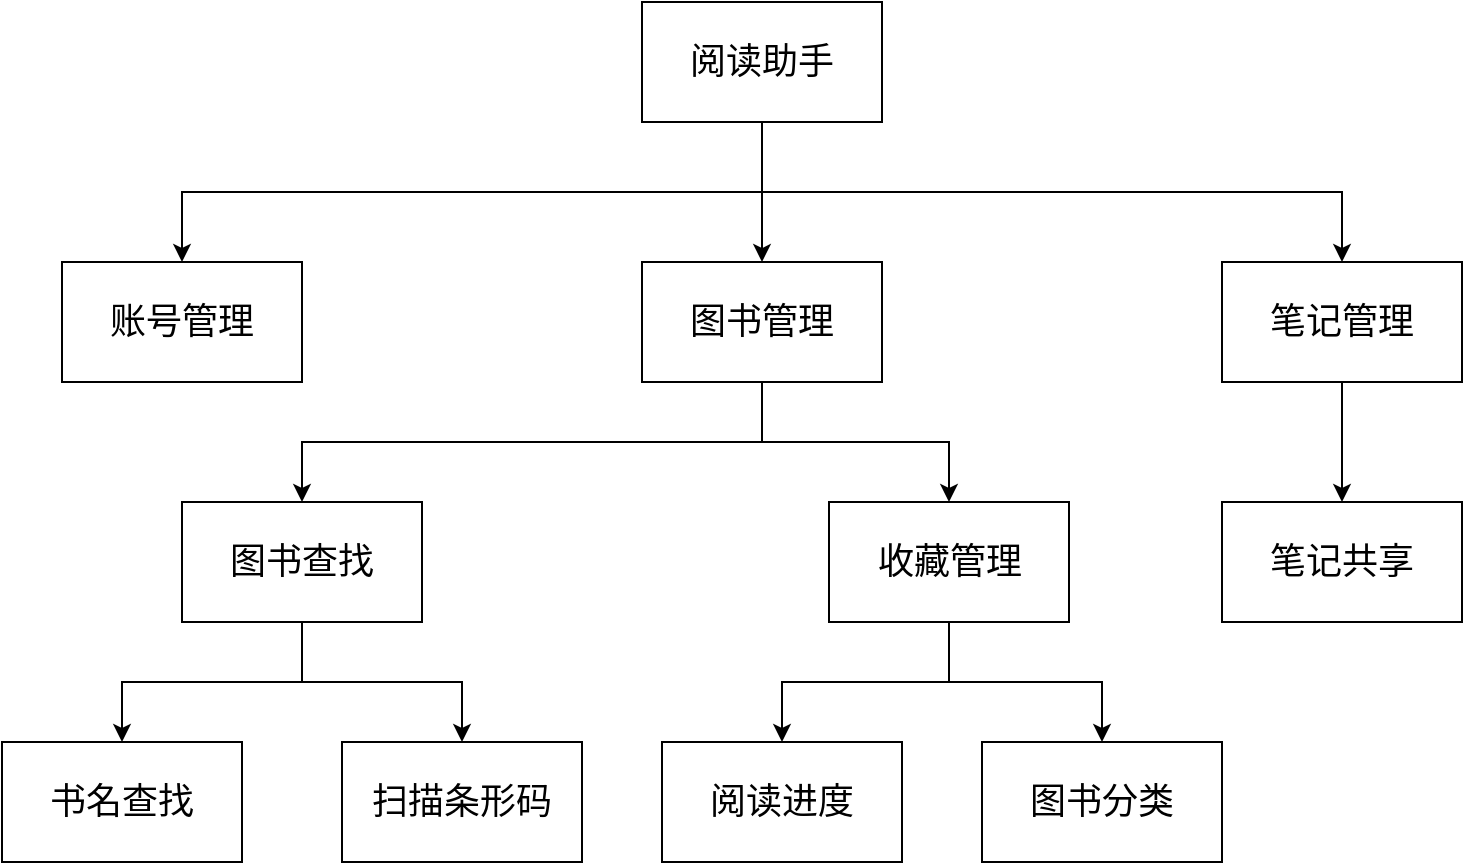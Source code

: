 <mxfile version="13.7.3" type="device"><diagram id="Z1GRzCwplTnKGbT-Y-dM" name="第 1 页"><mxGraphModel dx="1264" dy="584" grid="1" gridSize="10" guides="1" tooltips="1" connect="1" arrows="1" fold="1" page="1" pageScale="1" pageWidth="827" pageHeight="1169" math="0" shadow="0"><root><mxCell id="0"/><mxCell id="1" parent="0"/><mxCell id="obTt2JUrd3q_99SB8O0N-14" style="edgeStyle=orthogonalEdgeStyle;rounded=0;orthogonalLoop=1;jettySize=auto;html=1;exitX=0.5;exitY=1;exitDx=0;exitDy=0;entryX=0.5;entryY=0;entryDx=0;entryDy=0;" edge="1" parent="1" source="obTt2JUrd3q_99SB8O0N-1" target="obTt2JUrd3q_99SB8O0N-2"><mxGeometry relative="1" as="geometry"/></mxCell><mxCell id="obTt2JUrd3q_99SB8O0N-15" style="edgeStyle=orthogonalEdgeStyle;rounded=0;orthogonalLoop=1;jettySize=auto;html=1;exitX=0.5;exitY=1;exitDx=0;exitDy=0;entryX=0.5;entryY=0;entryDx=0;entryDy=0;" edge="1" parent="1" source="obTt2JUrd3q_99SB8O0N-1" target="obTt2JUrd3q_99SB8O0N-3"><mxGeometry relative="1" as="geometry"/></mxCell><mxCell id="obTt2JUrd3q_99SB8O0N-16" style="edgeStyle=orthogonalEdgeStyle;rounded=0;orthogonalLoop=1;jettySize=auto;html=1;exitX=0.5;exitY=1;exitDx=0;exitDy=0;entryX=0.5;entryY=0;entryDx=0;entryDy=0;" edge="1" parent="1" source="obTt2JUrd3q_99SB8O0N-1" target="obTt2JUrd3q_99SB8O0N-5"><mxGeometry relative="1" as="geometry"/></mxCell><mxCell id="obTt2JUrd3q_99SB8O0N-1" value="&lt;font style=&quot;font-size: 18px&quot;&gt;阅读助手&lt;/font&gt;" style="rounded=0;whiteSpace=wrap;html=1;" vertex="1" parent="1"><mxGeometry x="320" y="110" width="120" height="60" as="geometry"/></mxCell><mxCell id="obTt2JUrd3q_99SB8O0N-2" value="&lt;font style=&quot;font-size: 18px&quot;&gt;账号管理&lt;/font&gt;" style="rounded=0;whiteSpace=wrap;html=1;" vertex="1" parent="1"><mxGeometry x="30" y="240" width="120" height="60" as="geometry"/></mxCell><mxCell id="obTt2JUrd3q_99SB8O0N-17" style="edgeStyle=orthogonalEdgeStyle;rounded=0;orthogonalLoop=1;jettySize=auto;html=1;exitX=0.5;exitY=1;exitDx=0;exitDy=0;entryX=0.5;entryY=0;entryDx=0;entryDy=0;" edge="1" parent="1" source="obTt2JUrd3q_99SB8O0N-3" target="obTt2JUrd3q_99SB8O0N-8"><mxGeometry relative="1" as="geometry"/></mxCell><mxCell id="obTt2JUrd3q_99SB8O0N-18" style="edgeStyle=orthogonalEdgeStyle;rounded=0;orthogonalLoop=1;jettySize=auto;html=1;exitX=0.5;exitY=1;exitDx=0;exitDy=0;entryX=0.5;entryY=0;entryDx=0;entryDy=0;" edge="1" parent="1" source="obTt2JUrd3q_99SB8O0N-3" target="obTt2JUrd3q_99SB8O0N-9"><mxGeometry relative="1" as="geometry"/></mxCell><mxCell id="obTt2JUrd3q_99SB8O0N-3" value="&lt;font style=&quot;font-size: 18px&quot;&gt;图书管理&lt;/font&gt;" style="rounded=0;whiteSpace=wrap;html=1;" vertex="1" parent="1"><mxGeometry x="320" y="240" width="120" height="60" as="geometry"/></mxCell><mxCell id="obTt2JUrd3q_99SB8O0N-19" style="edgeStyle=orthogonalEdgeStyle;rounded=0;orthogonalLoop=1;jettySize=auto;html=1;exitX=0.5;exitY=1;exitDx=0;exitDy=0;entryX=0.5;entryY=0;entryDx=0;entryDy=0;" edge="1" parent="1" source="obTt2JUrd3q_99SB8O0N-5" target="obTt2JUrd3q_99SB8O0N-12"><mxGeometry relative="1" as="geometry"/></mxCell><mxCell id="obTt2JUrd3q_99SB8O0N-5" value="&lt;font style=&quot;font-size: 18px&quot;&gt;笔记管理&lt;/font&gt;" style="rounded=0;whiteSpace=wrap;html=1;" vertex="1" parent="1"><mxGeometry x="610" y="240" width="120" height="60" as="geometry"/></mxCell><mxCell id="obTt2JUrd3q_99SB8O0N-24" style="edgeStyle=orthogonalEdgeStyle;rounded=0;orthogonalLoop=1;jettySize=auto;html=1;exitX=0.5;exitY=1;exitDx=0;exitDy=0;entryX=0.5;entryY=0;entryDx=0;entryDy=0;" edge="1" parent="1" source="obTt2JUrd3q_99SB8O0N-8" target="obTt2JUrd3q_99SB8O0N-22"><mxGeometry relative="1" as="geometry"/></mxCell><mxCell id="obTt2JUrd3q_99SB8O0N-25" style="edgeStyle=orthogonalEdgeStyle;rounded=0;orthogonalLoop=1;jettySize=auto;html=1;exitX=0.5;exitY=1;exitDx=0;exitDy=0;entryX=0.5;entryY=0;entryDx=0;entryDy=0;" edge="1" parent="1" source="obTt2JUrd3q_99SB8O0N-8" target="obTt2JUrd3q_99SB8O0N-23"><mxGeometry relative="1" as="geometry"/></mxCell><mxCell id="obTt2JUrd3q_99SB8O0N-8" value="&lt;font style=&quot;font-size: 18px&quot;&gt;图书查找&lt;/font&gt;" style="rounded=0;whiteSpace=wrap;html=1;" vertex="1" parent="1"><mxGeometry x="90" y="360" width="120" height="60" as="geometry"/></mxCell><mxCell id="obTt2JUrd3q_99SB8O0N-20" style="edgeStyle=orthogonalEdgeStyle;rounded=0;orthogonalLoop=1;jettySize=auto;html=1;exitX=0.5;exitY=1;exitDx=0;exitDy=0;entryX=0.5;entryY=0;entryDx=0;entryDy=0;" edge="1" parent="1" source="obTt2JUrd3q_99SB8O0N-9" target="obTt2JUrd3q_99SB8O0N-10"><mxGeometry relative="1" as="geometry"/></mxCell><mxCell id="obTt2JUrd3q_99SB8O0N-21" style="edgeStyle=orthogonalEdgeStyle;rounded=0;orthogonalLoop=1;jettySize=auto;html=1;exitX=0.5;exitY=1;exitDx=0;exitDy=0;entryX=0.5;entryY=0;entryDx=0;entryDy=0;" edge="1" parent="1" source="obTt2JUrd3q_99SB8O0N-9" target="obTt2JUrd3q_99SB8O0N-11"><mxGeometry relative="1" as="geometry"/></mxCell><mxCell id="obTt2JUrd3q_99SB8O0N-9" value="&lt;font style=&quot;font-size: 18px&quot;&gt;收藏管理&lt;/font&gt;" style="rounded=0;whiteSpace=wrap;html=1;" vertex="1" parent="1"><mxGeometry x="413.5" y="360" width="120" height="60" as="geometry"/></mxCell><mxCell id="obTt2JUrd3q_99SB8O0N-10" value="&lt;font style=&quot;font-size: 18px&quot;&gt;阅读进度&lt;/font&gt;" style="rounded=0;whiteSpace=wrap;html=1;" vertex="1" parent="1"><mxGeometry x="330" y="480" width="120" height="60" as="geometry"/></mxCell><mxCell id="obTt2JUrd3q_99SB8O0N-11" value="&lt;font style=&quot;font-size: 18px&quot;&gt;图书分类&lt;/font&gt;" style="rounded=0;whiteSpace=wrap;html=1;" vertex="1" parent="1"><mxGeometry x="490" y="480" width="120" height="60" as="geometry"/></mxCell><mxCell id="obTt2JUrd3q_99SB8O0N-12" value="&lt;font style=&quot;font-size: 18px&quot;&gt;笔记共享&lt;/font&gt;" style="rounded=0;whiteSpace=wrap;html=1;" vertex="1" parent="1"><mxGeometry x="610" y="360" width="120" height="60" as="geometry"/></mxCell><mxCell id="obTt2JUrd3q_99SB8O0N-22" value="&lt;font style=&quot;font-size: 18px&quot;&gt;书名查找&lt;/font&gt;" style="rounded=0;whiteSpace=wrap;html=1;" vertex="1" parent="1"><mxGeometry y="480" width="120" height="60" as="geometry"/></mxCell><mxCell id="obTt2JUrd3q_99SB8O0N-23" value="&lt;font style=&quot;font-size: 18px&quot;&gt;扫描条形码&lt;/font&gt;" style="rounded=0;whiteSpace=wrap;html=1;" vertex="1" parent="1"><mxGeometry x="170" y="480" width="120" height="60" as="geometry"/></mxCell></root></mxGraphModel></diagram></mxfile>